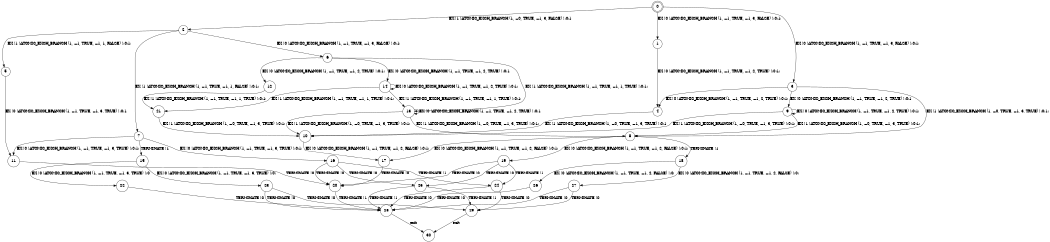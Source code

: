 digraph BCG {
size = "7, 10.5";
center = TRUE;
node [shape = circle];
0 [peripheries = 2];
0 -> 1 [label = "EX !0 !ATOMIC_EXCH_BRANCH (1, +1, TRUE, +1, 3, FALSE) !:0:1:"];
0 -> 2 [label = "EX !1 !ATOMIC_EXCH_BRANCH (1, +0, TRUE, +1, 3, FALSE) !:0:1:"];
0 -> 3 [label = "EX !0 !ATOMIC_EXCH_BRANCH (1, +1, TRUE, +1, 3, FALSE) !:0:1:"];
1 -> 4 [label = "EX !0 !ATOMIC_EXCH_BRANCH (1, +1, TRUE, +1, 2, TRUE) !:0:1:"];
2 -> 5 [label = "EX !1 !ATOMIC_EXCH_BRANCH (1, +1, TRUE, +1, 1, FALSE) !:0:1:"];
2 -> 6 [label = "EX !0 !ATOMIC_EXCH_BRANCH (1, +1, TRUE, +1, 3, FALSE) !:0:1:"];
2 -> 7 [label = "EX !1 !ATOMIC_EXCH_BRANCH (1, +1, TRUE, +1, 1, FALSE) !:0:1:"];
3 -> 4 [label = "EX !0 !ATOMIC_EXCH_BRANCH (1, +1, TRUE, +1, 2, TRUE) !:0:1:"];
3 -> 8 [label = "EX !1 !ATOMIC_EXCH_BRANCH (1, +0, TRUE, +1, 3, TRUE) !:0:1:"];
3 -> 9 [label = "EX !0 !ATOMIC_EXCH_BRANCH (1, +1, TRUE, +1, 2, TRUE) !:0:1:"];
4 -> 10 [label = "EX !1 !ATOMIC_EXCH_BRANCH (1, +0, TRUE, +1, 3, TRUE) !:0:1:"];
5 -> 11 [label = "EX !0 !ATOMIC_EXCH_BRANCH (1, +1, TRUE, +1, 3, TRUE) !:0:1:"];
6 -> 12 [label = "EX !0 !ATOMIC_EXCH_BRANCH (1, +1, TRUE, +1, 2, TRUE) !:0:1:"];
6 -> 13 [label = "EX !1 !ATOMIC_EXCH_BRANCH (1, +1, TRUE, +1, 1, TRUE) !:0:1:"];
6 -> 14 [label = "EX !0 !ATOMIC_EXCH_BRANCH (1, +1, TRUE, +1, 2, TRUE) !:0:1:"];
7 -> 11 [label = "EX !0 !ATOMIC_EXCH_BRANCH (1, +1, TRUE, +1, 3, TRUE) !:0:1:"];
7 -> 15 [label = "TERMINATE !1"];
7 -> 16 [label = "EX !0 !ATOMIC_EXCH_BRANCH (1, +1, TRUE, +1, 3, TRUE) !:0:1:"];
8 -> 17 [label = "EX !0 !ATOMIC_EXCH_BRANCH (1, +1, TRUE, +1, 2, FALSE) !:0:1:"];
8 -> 18 [label = "TERMINATE !1"];
8 -> 19 [label = "EX !0 !ATOMIC_EXCH_BRANCH (1, +1, TRUE, +1, 2, FALSE) !:0:1:"];
9 -> 10 [label = "EX !1 !ATOMIC_EXCH_BRANCH (1, +0, TRUE, +1, 3, TRUE) !:0:1:"];
9 -> 8 [label = "EX !1 !ATOMIC_EXCH_BRANCH (1, +0, TRUE, +1, 3, TRUE) !:0:1:"];
9 -> 9 [label = "EX !0 !ATOMIC_EXCH_BRANCH (1, +1, TRUE, +1, 2, TRUE) !:0:1:"];
10 -> 17 [label = "EX !0 !ATOMIC_EXCH_BRANCH (1, +1, TRUE, +1, 2, FALSE) !:0:1:"];
11 -> 20 [label = "TERMINATE !0"];
12 -> 21 [label = "EX !1 !ATOMIC_EXCH_BRANCH (1, +1, TRUE, +1, 1, TRUE) !:0:1:"];
13 -> 10 [label = "EX !1 !ATOMIC_EXCH_BRANCH (1, +0, TRUE, +1, 3, TRUE) !:0:1:"];
13 -> 8 [label = "EX !1 !ATOMIC_EXCH_BRANCH (1, +0, TRUE, +1, 3, TRUE) !:0:1:"];
13 -> 13 [label = "EX !0 !ATOMIC_EXCH_BRANCH (1, +1, TRUE, +1, 2, TRUE) !:0:1:"];
14 -> 21 [label = "EX !1 !ATOMIC_EXCH_BRANCH (1, +1, TRUE, +1, 1, TRUE) !:0:1:"];
14 -> 13 [label = "EX !1 !ATOMIC_EXCH_BRANCH (1, +1, TRUE, +1, 1, TRUE) !:0:1:"];
14 -> 14 [label = "EX !0 !ATOMIC_EXCH_BRANCH (1, +1, TRUE, +1, 2, TRUE) !:0:1:"];
15 -> 22 [label = "EX !0 !ATOMIC_EXCH_BRANCH (1, +1, TRUE, +1, 3, TRUE) !:0:"];
15 -> 23 [label = "EX !0 !ATOMIC_EXCH_BRANCH (1, +1, TRUE, +1, 3, TRUE) !:0:"];
16 -> 20 [label = "TERMINATE !0"];
16 -> 24 [label = "TERMINATE !1"];
16 -> 25 [label = "TERMINATE !0"];
17 -> 20 [label = "TERMINATE !0"];
18 -> 26 [label = "EX !0 !ATOMIC_EXCH_BRANCH (1, +1, TRUE, +1, 2, FALSE) !:0:"];
18 -> 27 [label = "EX !0 !ATOMIC_EXCH_BRANCH (1, +1, TRUE, +1, 2, FALSE) !:0:"];
19 -> 20 [label = "TERMINATE !0"];
19 -> 24 [label = "TERMINATE !1"];
19 -> 25 [label = "TERMINATE !0"];
20 -> 28 [label = "TERMINATE !1"];
21 -> 10 [label = "EX !1 !ATOMIC_EXCH_BRANCH (1, +0, TRUE, +1, 3, TRUE) !:0:1:"];
22 -> 28 [label = "TERMINATE !0"];
23 -> 28 [label = "TERMINATE !0"];
23 -> 29 [label = "TERMINATE !0"];
24 -> 28 [label = "TERMINATE !0"];
24 -> 29 [label = "TERMINATE !0"];
25 -> 28 [label = "TERMINATE !1"];
25 -> 29 [label = "TERMINATE !1"];
26 -> 28 [label = "TERMINATE !0"];
27 -> 28 [label = "TERMINATE !0"];
27 -> 29 [label = "TERMINATE !0"];
28 -> 30 [label = "exit"];
29 -> 30 [label = "exit"];
}
